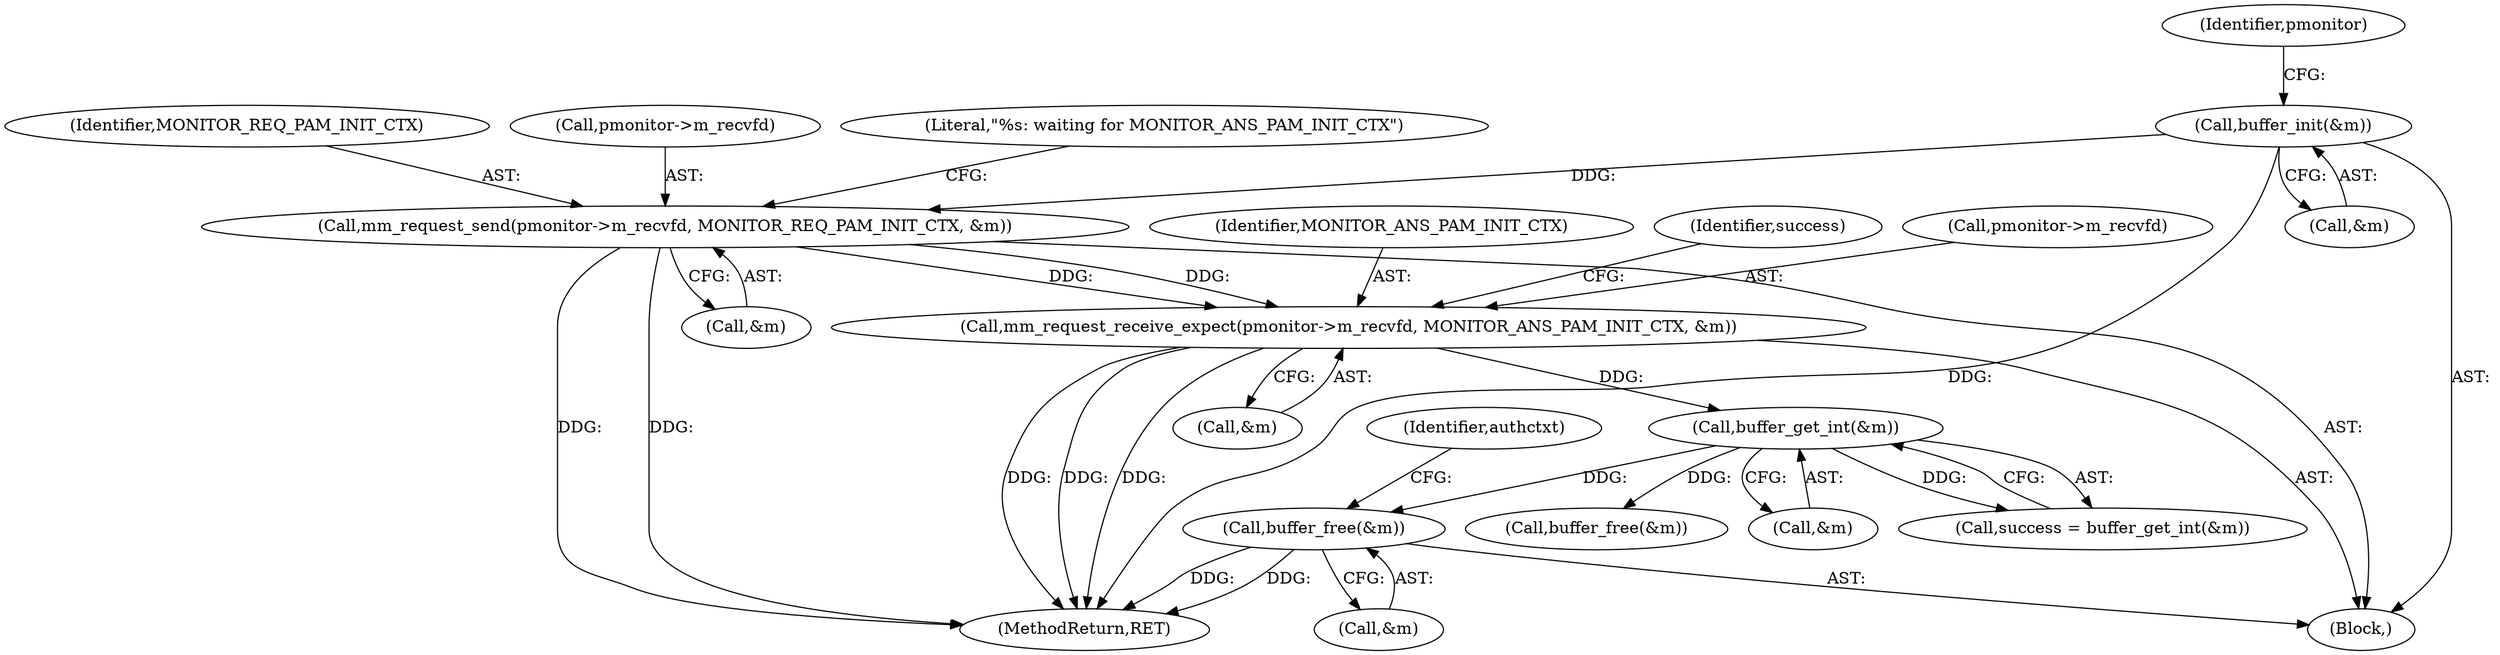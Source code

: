 digraph "0_openssh-portable_d4697fe9a28dab7255c60433e4dd23cf7fce8a8b_0@API" {
"1000146" [label="(Call,buffer_free(&m))"];
"1000130" [label="(Call,buffer_get_int(&m))"];
"1000121" [label="(Call,mm_request_receive_expect(pmonitor->m_recvfd, MONITOR_ANS_PAM_INIT_CTX, &m))"];
"1000111" [label="(Call,mm_request_send(pmonitor->m_recvfd, MONITOR_REQ_PAM_INIT_CTX, &m))"];
"1000108" [label="(Call,buffer_init(&m))"];
"1000128" [label="(Call,success = buffer_get_int(&m))"];
"1000112" [label="(Call,pmonitor->m_recvfd)"];
"1000119" [label="(Literal,\"%s: waiting for MONITOR_ANS_PAM_INIT_CTX\")"];
"1000109" [label="(Call,&m)"];
"1000122" [label="(Call,pmonitor->m_recvfd)"];
"1000113" [label="(Identifier,pmonitor)"];
"1000108" [label="(Call,buffer_init(&m))"];
"1000151" [label="(MethodReturn,RET)"];
"1000125" [label="(Identifier,MONITOR_ANS_PAM_INIT_CTX)"];
"1000131" [label="(Call,&m)"];
"1000150" [label="(Identifier,authctxt)"];
"1000116" [label="(Call,&m)"];
"1000115" [label="(Identifier,MONITOR_REQ_PAM_INIT_CTX)"];
"1000146" [label="(Call,buffer_free(&m))"];
"1000141" [label="(Call,buffer_free(&m))"];
"1000121" [label="(Call,mm_request_receive_expect(pmonitor->m_recvfd, MONITOR_ANS_PAM_INIT_CTX, &m))"];
"1000130" [label="(Call,buffer_get_int(&m))"];
"1000147" [label="(Call,&m)"];
"1000126" [label="(Call,&m)"];
"1000129" [label="(Identifier,success)"];
"1000102" [label="(Block,)"];
"1000111" [label="(Call,mm_request_send(pmonitor->m_recvfd, MONITOR_REQ_PAM_INIT_CTX, &m))"];
"1000146" -> "1000102"  [label="AST: "];
"1000146" -> "1000147"  [label="CFG: "];
"1000147" -> "1000146"  [label="AST: "];
"1000150" -> "1000146"  [label="CFG: "];
"1000146" -> "1000151"  [label="DDG: "];
"1000146" -> "1000151"  [label="DDG: "];
"1000130" -> "1000146"  [label="DDG: "];
"1000130" -> "1000128"  [label="AST: "];
"1000130" -> "1000131"  [label="CFG: "];
"1000131" -> "1000130"  [label="AST: "];
"1000128" -> "1000130"  [label="CFG: "];
"1000130" -> "1000128"  [label="DDG: "];
"1000121" -> "1000130"  [label="DDG: "];
"1000130" -> "1000141"  [label="DDG: "];
"1000121" -> "1000102"  [label="AST: "];
"1000121" -> "1000126"  [label="CFG: "];
"1000122" -> "1000121"  [label="AST: "];
"1000125" -> "1000121"  [label="AST: "];
"1000126" -> "1000121"  [label="AST: "];
"1000129" -> "1000121"  [label="CFG: "];
"1000121" -> "1000151"  [label="DDG: "];
"1000121" -> "1000151"  [label="DDG: "];
"1000121" -> "1000151"  [label="DDG: "];
"1000111" -> "1000121"  [label="DDG: "];
"1000111" -> "1000121"  [label="DDG: "];
"1000111" -> "1000102"  [label="AST: "];
"1000111" -> "1000116"  [label="CFG: "];
"1000112" -> "1000111"  [label="AST: "];
"1000115" -> "1000111"  [label="AST: "];
"1000116" -> "1000111"  [label="AST: "];
"1000119" -> "1000111"  [label="CFG: "];
"1000111" -> "1000151"  [label="DDG: "];
"1000111" -> "1000151"  [label="DDG: "];
"1000108" -> "1000111"  [label="DDG: "];
"1000108" -> "1000102"  [label="AST: "];
"1000108" -> "1000109"  [label="CFG: "];
"1000109" -> "1000108"  [label="AST: "];
"1000113" -> "1000108"  [label="CFG: "];
"1000108" -> "1000151"  [label="DDG: "];
}
